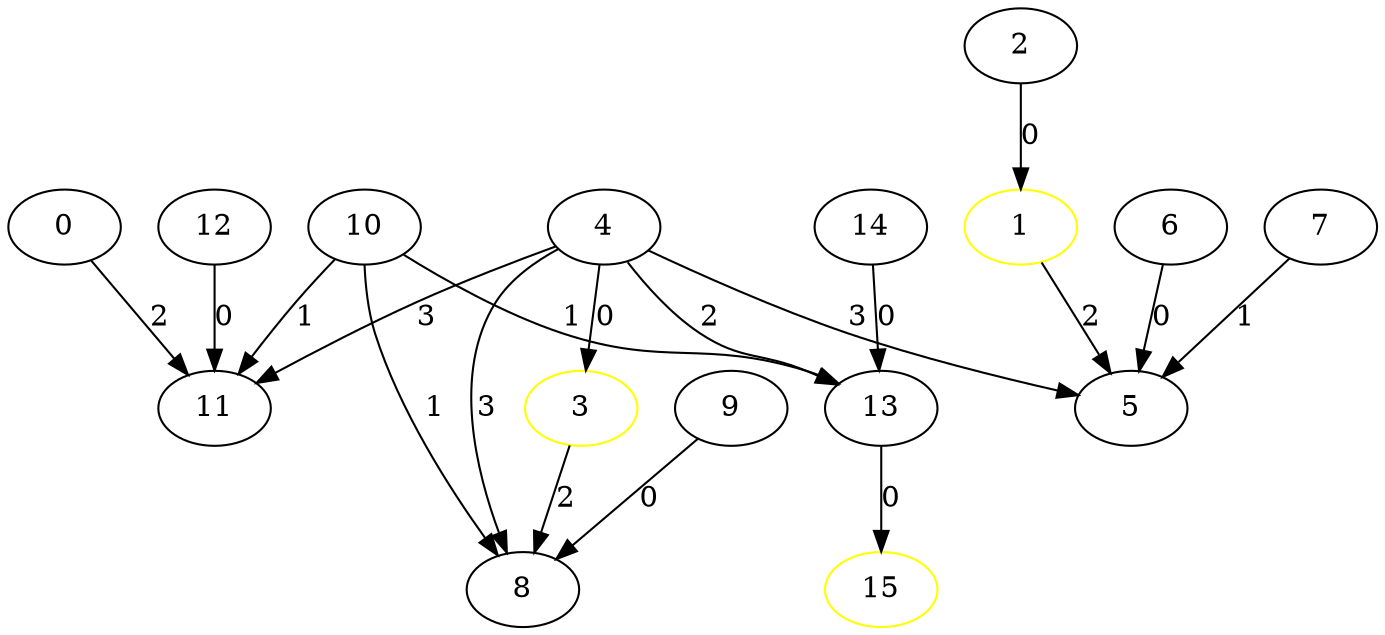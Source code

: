 digraph G {
0[symid=0,op=NaS,nodeT=sym,cv=0,bw=0,BB=0,SS=0,symidR=0];
1[symid=1,op=_sym_get_parameter_expression,nodeT=sym,cv=0,bw=0,BB=1,SS=1,symidR=0,color=yellow];
2[symid=-1,op=NaS,nodeT=constantInt,cv=0,bw=1,BB=0,SS=0,symidR=0];
3[symid=2,op=_sym_get_parameter_expression,nodeT=sym,cv=0,bw=0,BB=1,SS=1,symidR=0,color=yellow];
4[symid=-1,op=NaS,nodeT=constantInt,cv=1,bw=1,BB=0,SS=0,symidR=0];
5[symid=3,op=_sym_build_write_memory,nodeT=sym,cv=0,bw=0,BB=1,SS=0,symidR=0];
6[symid=-1,op=NaS,nodeT=runtimeInt,cv=0,bw=4,BB=1,SS=0,symidR=0];
7[symid=-1,op=NaS,nodeT=constantInt,cv=4,bw=4,BB=0,SS=0,symidR=0];
8[symid=4,op=_sym_build_write_memory,nodeT=sym,cv=0,bw=0,BB=1,SS=0,symidR=0];
9[symid=-1,op=NaS,nodeT=runtimeInt,cv=0,bw=4,BB=1,SS=0,symidR=0];
10[symid=-1,op=NaS,nodeT=constantInt,cv=2,bw=4,BB=0,SS=0,symidR=0];
11[symid=5,op=_sym_build_write_memory,nodeT=sym,cv=0,bw=0,BB=1,SS=0,symidR=0];
12[symid=-1,op=NaS,nodeT=runtimeInt,cv=0,bw=4,BB=1,SS=0,symidR=0];
13[symid=6,op=_sym_build_read_memory,nodeT=sym,cv=0,bw=0,BB=1,SS=0,symidR=0];
14[symid=-1,op=NaS,nodeT=runtimeInt,cv=0,bw=4,BB=1,SS=0,symidR=0];
15[symid=7,op=_sym_set_return_expression,nodeT=sym,cv=0,bw=0,BB=1,SS=1,symidR=0,color=yellow];
2->1 [label=0,bb=0];
4->3 [label=0,bb=0];
6->5 [label=0,bb=0];
7->5 [label=1,bb=0];
1->5 [label=2,bb=0];
4->5 [label=3,bb=0];
9->8 [label=0,bb=0];
10->8 [label=1,bb=0];
3->8 [label=2,bb=0];
4->8 [label=3,bb=0];
12->11 [label=0,bb=0];
10->11 [label=1,bb=0];
0->11 [label=2,bb=0];
4->11 [label=3,bb=0];
14->13 [label=0,bb=0];
10->13 [label=1,bb=0];
4->13 [label=2,bb=0];
13->15 [label=0,bb=0];
}
